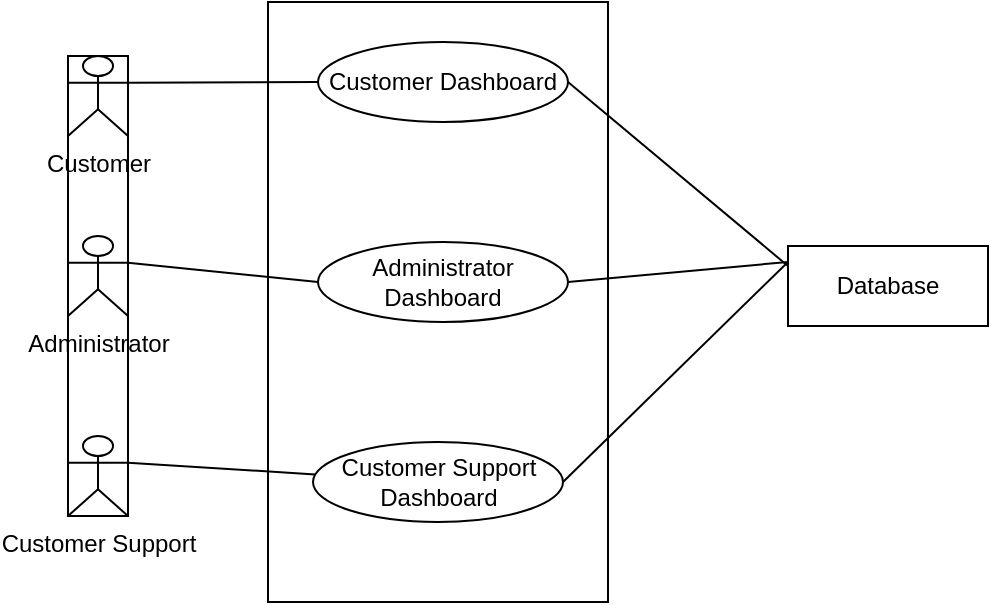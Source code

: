 <mxfile>
    <diagram id="edtUdQADJ-EeG8Rqa7pd" name="Page-1">
        <mxGraphModel dx="592" dy="470" grid="1" gridSize="10" guides="1" tooltips="1" connect="1" arrows="1" fold="1" page="1" pageScale="1" pageWidth="850" pageHeight="1100" background="#ffffff" math="0" shadow="0">
            <root>
                <mxCell id="0"/>
                <mxCell id="1" parent="0"/>
                <mxCell id="2" value="" style="rounded=0;whiteSpace=wrap;html=1;fillColor=none;strokeColor=#000000;fontColor=#000000;" parent="1" vertex="1">
                    <mxGeometry x="250" y="110" width="170" height="300" as="geometry"/>
                </mxCell>
                <mxCell id="22" style="edgeStyle=none;html=1;exitX=1;exitY=0.5;exitDx=0;exitDy=0;entryX=0;entryY=0.25;entryDx=0;entryDy=0;endArrow=none;endFill=0;fillColor=none;strokeColor=#000000;fontColor=#000000;" parent="1" source="3" target="21" edge="1">
                    <mxGeometry relative="1" as="geometry"/>
                </mxCell>
                <mxCell id="3" value="Customer Dashboard" style="ellipse;whiteSpace=wrap;html=1;fillColor=none;strokeColor=#000000;fontColor=#000000;" parent="1" vertex="1">
                    <mxGeometry x="275" y="130" width="125" height="40" as="geometry"/>
                </mxCell>
                <mxCell id="23" style="edgeStyle=none;html=1;exitX=1;exitY=0.5;exitDx=0;exitDy=0;endArrow=none;endFill=0;fillColor=none;strokeColor=#000000;fontColor=#000000;" parent="1" source="4" edge="1">
                    <mxGeometry relative="1" as="geometry">
                        <mxPoint x="510" y="240" as="targetPoint"/>
                    </mxGeometry>
                </mxCell>
                <mxCell id="4" value="Administrator Dashboard" style="ellipse;whiteSpace=wrap;html=1;fillColor=none;strokeColor=#000000;fontColor=#000000;" parent="1" vertex="1">
                    <mxGeometry x="275" y="230" width="125" height="40" as="geometry"/>
                </mxCell>
                <mxCell id="24" style="edgeStyle=none;html=1;exitX=1;exitY=0.5;exitDx=0;exitDy=0;endArrow=none;endFill=0;fillColor=none;strokeColor=#000000;fontColor=#000000;" parent="1" source="5" edge="1">
                    <mxGeometry relative="1" as="geometry">
                        <mxPoint x="510" y="240" as="targetPoint"/>
                    </mxGeometry>
                </mxCell>
                <mxCell id="5" value="Customer Support Dashboard" style="ellipse;whiteSpace=wrap;html=1;fillColor=none;strokeColor=#000000;fontColor=#000000;" parent="1" vertex="1">
                    <mxGeometry x="272.5" y="330" width="125" height="40" as="geometry"/>
                </mxCell>
                <mxCell id="12" value="" style="group;fillColor=none;strokeColor=#000000;fontColor=#000000;" parent="1" vertex="1" connectable="0">
                    <mxGeometry x="150" y="137" width="30" height="230" as="geometry"/>
                </mxCell>
                <mxCell id="9" value="Customer" style="shape=umlActor;verticalLabelPosition=bottom;verticalAlign=top;html=1;outlineConnect=0;fillColor=none;strokeColor=#000000;fontColor=#000000;" parent="12" vertex="1">
                    <mxGeometry width="30" height="40" as="geometry"/>
                </mxCell>
                <mxCell id="10" value="Customer Support" style="shape=umlActor;verticalLabelPosition=bottom;verticalAlign=top;html=1;outlineConnect=0;fillColor=none;strokeColor=#000000;fontColor=#000000;" parent="12" vertex="1">
                    <mxGeometry y="190" width="30" height="40" as="geometry"/>
                </mxCell>
                <mxCell id="11" value="Administrator" style="shape=umlActor;verticalLabelPosition=bottom;verticalAlign=top;html=1;outlineConnect=0;fillColor=none;strokeColor=#000000;fontColor=#000000;" parent="12" vertex="1">
                    <mxGeometry y="90" width="30" height="40" as="geometry"/>
                </mxCell>
                <mxCell id="18" style="edgeStyle=none;html=1;exitX=1;exitY=0.333;exitDx=0;exitDy=0;exitPerimeter=0;entryX=0;entryY=0.5;entryDx=0;entryDy=0;endArrow=none;endFill=0;fillColor=none;strokeColor=#000000;fontColor=#000000;" parent="1" source="9" target="3" edge="1">
                    <mxGeometry relative="1" as="geometry"/>
                </mxCell>
                <mxCell id="19" style="edgeStyle=none;html=1;exitX=1;exitY=0.333;exitDx=0;exitDy=0;exitPerimeter=0;entryX=0;entryY=0.5;entryDx=0;entryDy=0;endArrow=none;endFill=0;fillColor=none;strokeColor=#000000;fontColor=#000000;" parent="1" source="11" target="4" edge="1">
                    <mxGeometry relative="1" as="geometry"/>
                </mxCell>
                <mxCell id="20" style="edgeStyle=none;html=1;exitX=1;exitY=0.333;exitDx=0;exitDy=0;exitPerimeter=0;endArrow=none;endFill=0;fillColor=none;strokeColor=#000000;fontColor=#000000;" parent="1" source="10" target="5" edge="1">
                    <mxGeometry relative="1" as="geometry"/>
                </mxCell>
                <mxCell id="21" value="Database" style="rounded=0;whiteSpace=wrap;html=1;fillColor=none;strokeColor=#000000;fontColor=#000000;" parent="1" vertex="1">
                    <mxGeometry x="510" y="232" width="100" height="40" as="geometry"/>
                </mxCell>
            </root>
        </mxGraphModel>
    </diagram>
</mxfile>
